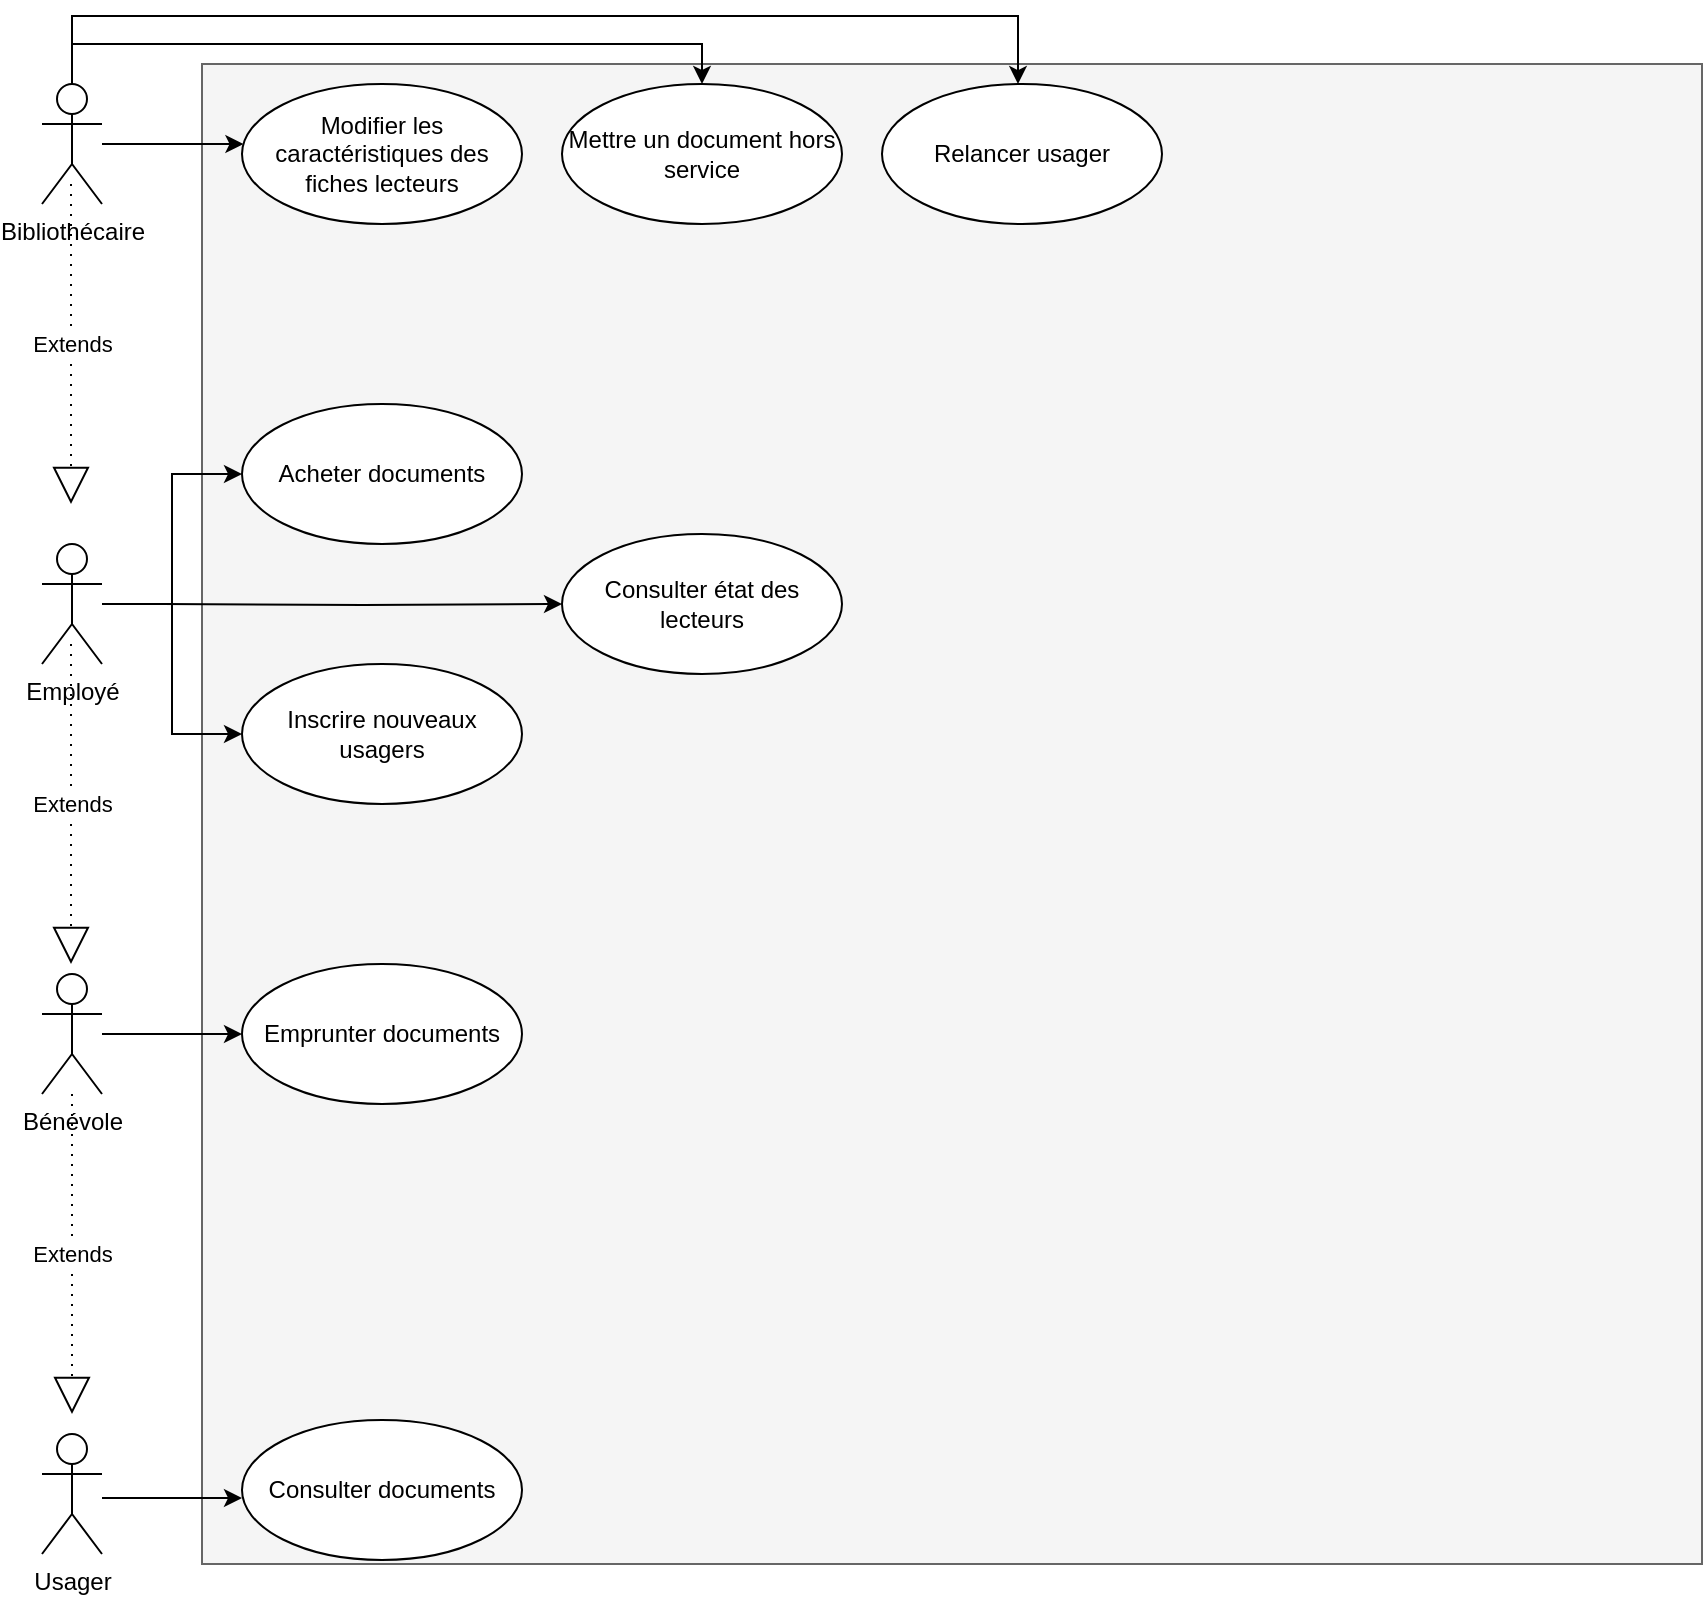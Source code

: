 <mxfile version="12.5.3" type="device"><diagram id="_RpzGtbHUjMeujpU7CmQ" name="Page-1"><mxGraphModel dx="1086" dy="806" grid="1" gridSize="10" guides="1" tooltips="1" connect="1" arrows="1" fold="1" page="1" pageScale="1" pageWidth="1169" pageHeight="1654" math="0" shadow="0"><root><mxCell id="0"/><mxCell id="1" parent="0"/><mxCell id="-uyey6mMgC3_vmW2ZkPv-1" value="" style="whiteSpace=wrap;html=1;aspect=fixed;fillColor=#f5f5f5;strokeColor=#666666;fontColor=#333333;" vertex="1" parent="1"><mxGeometry x="200" y="94" width="750" height="750" as="geometry"/></mxCell><mxCell id="-uyey6mMgC3_vmW2ZkPv-2" value="" style="edgeStyle=orthogonalEdgeStyle;rounded=0;orthogonalLoop=1;jettySize=auto;html=1;" edge="1" parent="1" source="-uyey6mMgC3_vmW2ZkPv-4" target="-uyey6mMgC3_vmW2ZkPv-19"><mxGeometry relative="1" as="geometry"><Array as="points"><mxPoint x="200" y="134"/><mxPoint x="200" y="134"/></Array></mxGeometry></mxCell><mxCell id="-uyey6mMgC3_vmW2ZkPv-3" value="" style="edgeStyle=orthogonalEdgeStyle;rounded=0;orthogonalLoop=1;jettySize=auto;html=1;exitX=0.75;exitY=0.1;exitDx=0;exitDy=0;exitPerimeter=0;" edge="1" parent="1" source="-uyey6mMgC3_vmW2ZkPv-4" target="-uyey6mMgC3_vmW2ZkPv-20"><mxGeometry relative="1" as="geometry"><mxPoint x="40" y="134" as="targetPoint"/><Array as="points"><mxPoint x="135" y="110"/><mxPoint x="135" y="84"/><mxPoint x="450" y="84"/></Array></mxGeometry></mxCell><mxCell id="-uyey6mMgC3_vmW2ZkPv-4" value="Bibliothécaire" style="shape=umlActor;verticalLabelPosition=bottom;labelBackgroundColor=#ffffff;verticalAlign=top;html=1;outlineConnect=0;" vertex="1" parent="1"><mxGeometry x="120" y="104" width="30" height="60" as="geometry"/></mxCell><mxCell id="-uyey6mMgC3_vmW2ZkPv-5" value="" style="edgeStyle=orthogonalEdgeStyle;rounded=0;orthogonalLoop=1;jettySize=auto;html=1;" edge="1" parent="1" source="-uyey6mMgC3_vmW2ZkPv-6" target="-uyey6mMgC3_vmW2ZkPv-12"><mxGeometry relative="1" as="geometry"><Array as="points"><mxPoint x="200" y="579"/><mxPoint x="200" y="579"/></Array></mxGeometry></mxCell><mxCell id="-uyey6mMgC3_vmW2ZkPv-6" value="Bénévole" style="shape=umlActor;verticalLabelPosition=bottom;labelBackgroundColor=#ffffff;verticalAlign=top;html=1;outlineConnect=0;" vertex="1" parent="1"><mxGeometry x="120" y="549" width="30" height="60" as="geometry"/></mxCell><mxCell id="-uyey6mMgC3_vmW2ZkPv-7" value="" style="edgeStyle=orthogonalEdgeStyle;rounded=0;orthogonalLoop=1;jettySize=auto;html=1;" edge="1" parent="1"><mxGeometry relative="1" as="geometry"><mxPoint x="150" y="811" as="sourcePoint"/><mxPoint x="220" y="811" as="targetPoint"/><Array as="points"><mxPoint x="190" y="811"/><mxPoint x="190" y="811"/></Array></mxGeometry></mxCell><mxCell id="-uyey6mMgC3_vmW2ZkPv-8" value="Usager" style="shape=umlActor;verticalLabelPosition=bottom;labelBackgroundColor=#ffffff;verticalAlign=top;html=1;outlineConnect=0;" vertex="1" parent="1"><mxGeometry x="120" y="779" width="30" height="60" as="geometry"/></mxCell><mxCell id="-uyey6mMgC3_vmW2ZkPv-9" value="" style="edgeStyle=orthogonalEdgeStyle;rounded=0;orthogonalLoop=1;jettySize=auto;html=1;" edge="1" parent="1" source="-uyey6mMgC3_vmW2ZkPv-10" target="-uyey6mMgC3_vmW2ZkPv-17"><mxGeometry relative="1" as="geometry"/></mxCell><mxCell id="-uyey6mMgC3_vmW2ZkPv-10" value="Employé" style="shape=umlActor;verticalLabelPosition=bottom;labelBackgroundColor=#ffffff;verticalAlign=top;html=1;outlineConnect=0;" vertex="1" parent="1"><mxGeometry x="120" y="334" width="30" height="60" as="geometry"/></mxCell><mxCell id="-uyey6mMgC3_vmW2ZkPv-11" value="Consulter documents" style="ellipse;whiteSpace=wrap;html=1;" vertex="1" parent="1"><mxGeometry x="220" y="772" width="140" height="70" as="geometry"/></mxCell><mxCell id="-uyey6mMgC3_vmW2ZkPv-12" value="Emprunter documents" style="ellipse;whiteSpace=wrap;html=1;" vertex="1" parent="1"><mxGeometry x="220" y="544" width="140" height="70" as="geometry"/></mxCell><mxCell id="-uyey6mMgC3_vmW2ZkPv-13" value="Extends" style="endArrow=block;endSize=16;endFill=0;html=1;dashed=1;dashPattern=1 4;" edge="1" parent="1" source="-uyey6mMgC3_vmW2ZkPv-6"><mxGeometry width="160" relative="1" as="geometry"><mxPoint x="135" y="609" as="sourcePoint"/><mxPoint x="135" y="769" as="targetPoint"/></mxGeometry></mxCell><mxCell id="-uyey6mMgC3_vmW2ZkPv-14" value="Extends" style="endArrow=block;endSize=16;endFill=0;html=1;dashed=1;dashPattern=1 4;" edge="1" parent="1"><mxGeometry width="160" relative="1" as="geometry"><mxPoint x="134.5" y="384" as="sourcePoint"/><mxPoint x="134.5" y="544" as="targetPoint"/></mxGeometry></mxCell><mxCell id="-uyey6mMgC3_vmW2ZkPv-15" value="Extends" style="endArrow=block;endSize=16;endFill=0;html=1;dashed=1;dashPattern=1 4;" edge="1" parent="1"><mxGeometry width="160" relative="1" as="geometry"><mxPoint x="134.5" y="154" as="sourcePoint"/><mxPoint x="134.5" y="314" as="targetPoint"/></mxGeometry></mxCell><mxCell id="-uyey6mMgC3_vmW2ZkPv-16" value="" style="edgeStyle=orthogonalEdgeStyle;rounded=0;orthogonalLoop=1;jettySize=auto;html=1;" edge="1" parent="1" source="-uyey6mMgC3_vmW2ZkPv-10" target="-uyey6mMgC3_vmW2ZkPv-18"><mxGeometry relative="1" as="geometry"/></mxCell><mxCell id="-uyey6mMgC3_vmW2ZkPv-17" value="Acheter documents" style="ellipse;whiteSpace=wrap;html=1;" vertex="1" parent="1"><mxGeometry x="220" y="264" width="140" height="70" as="geometry"/></mxCell><mxCell id="-uyey6mMgC3_vmW2ZkPv-18" value="Inscrire nouveaux usagers" style="ellipse;whiteSpace=wrap;html=1;" vertex="1" parent="1"><mxGeometry x="220" y="394" width="140" height="70" as="geometry"/></mxCell><mxCell id="-uyey6mMgC3_vmW2ZkPv-19" value="Modifier les caractéristiques des fiches lecteurs" style="ellipse;whiteSpace=wrap;html=1;" vertex="1" parent="1"><mxGeometry x="220" y="104" width="140" height="70" as="geometry"/></mxCell><mxCell id="-uyey6mMgC3_vmW2ZkPv-20" value="Mettre un document hors service" style="ellipse;whiteSpace=wrap;html=1;" vertex="1" parent="1"><mxGeometry x="380" y="104" width="140" height="70" as="geometry"/></mxCell><mxCell id="-uyey6mMgC3_vmW2ZkPv-21" value="Consulter état des lecteurs" style="ellipse;whiteSpace=wrap;html=1;" vertex="1" parent="1"><mxGeometry x="380" y="329" width="140" height="70" as="geometry"/></mxCell><mxCell id="-uyey6mMgC3_vmW2ZkPv-22" value="" style="edgeStyle=orthogonalEdgeStyle;rounded=0;orthogonalLoop=1;jettySize=auto;html=1;" edge="1" parent="1" target="-uyey6mMgC3_vmW2ZkPv-21"><mxGeometry relative="1" as="geometry"><mxPoint x="180" y="364" as="sourcePoint"/><mxPoint x="280" y="419" as="targetPoint"/></mxGeometry></mxCell><mxCell id="-uyey6mMgC3_vmW2ZkPv-23" value="Relancer usager" style="ellipse;whiteSpace=wrap;html=1;" vertex="1" parent="1"><mxGeometry x="540" y="104" width="140" height="70" as="geometry"/></mxCell><mxCell id="-uyey6mMgC3_vmW2ZkPv-24" value="" style="edgeStyle=orthogonalEdgeStyle;rounded=0;orthogonalLoop=1;jettySize=auto;html=1;exitX=0.5;exitY=0;exitDx=0;exitDy=0;exitPerimeter=0;" edge="1" parent="1" source="-uyey6mMgC3_vmW2ZkPv-4" target="-uyey6mMgC3_vmW2ZkPv-23"><mxGeometry relative="1" as="geometry"><mxPoint x="300.5" y="70" as="sourcePoint"/><mxPoint x="607.5" y="64" as="targetPoint"/><Array as="points"><mxPoint x="135" y="70"/><mxPoint x="608" y="70"/></Array></mxGeometry></mxCell></root></mxGraphModel></diagram></mxfile>